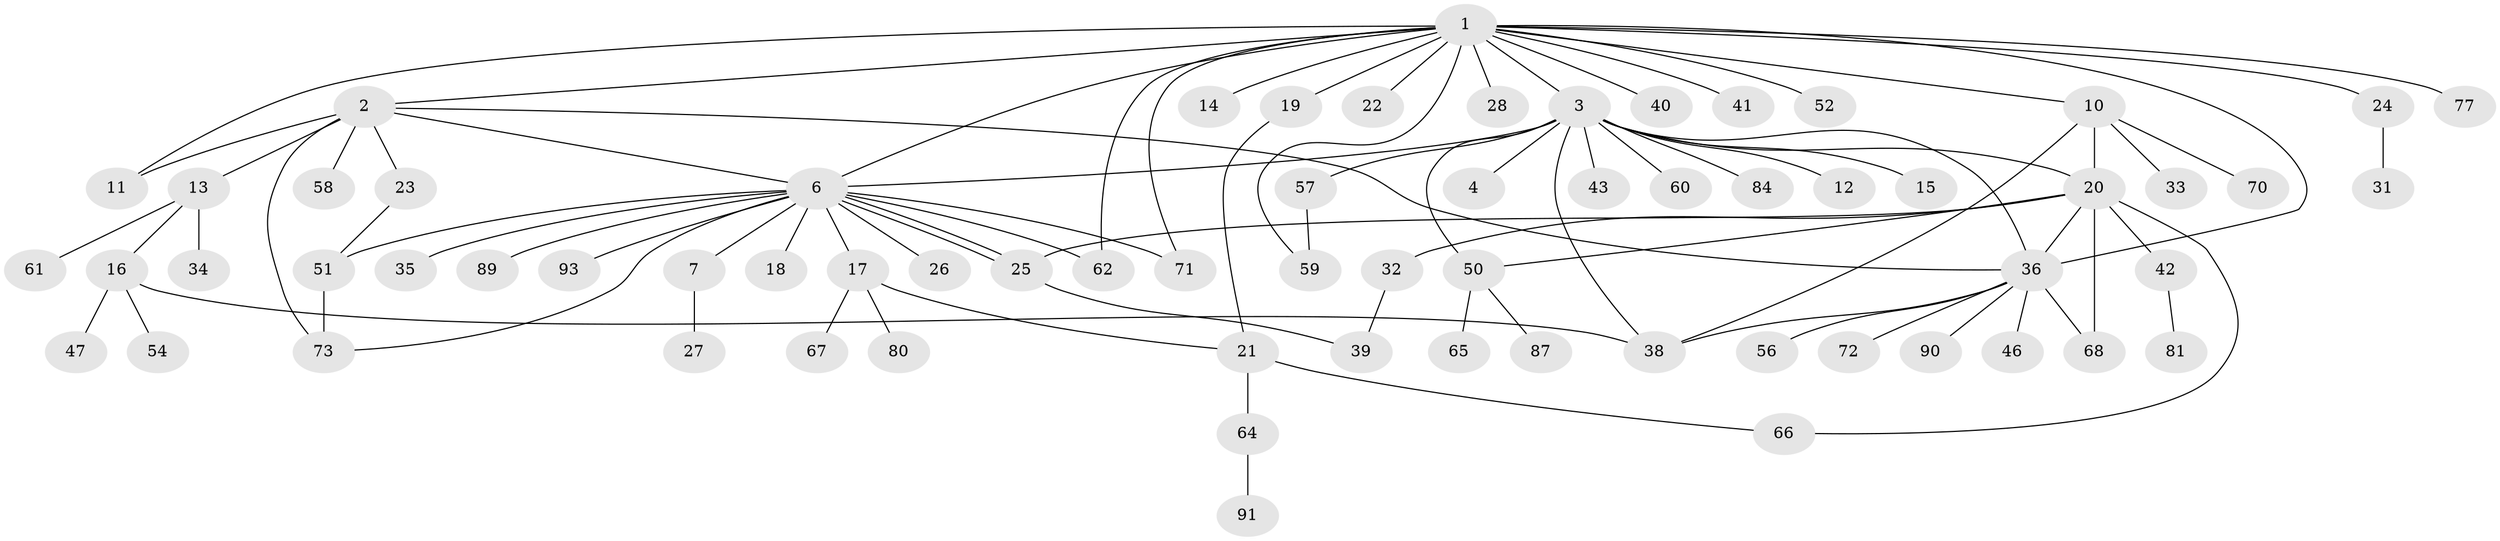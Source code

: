 // original degree distribution, {18: 0.010638297872340425, 5: 0.09574468085106383, 14: 0.010638297872340425, 1: 0.5425531914893617, 15: 0.010638297872340425, 2: 0.1702127659574468, 3: 0.07446808510638298, 6: 0.02127659574468085, 4: 0.0425531914893617, 7: 0.02127659574468085}
// Generated by graph-tools (version 1.1) at 2025/41/03/06/25 10:41:47]
// undirected, 68 vertices, 90 edges
graph export_dot {
graph [start="1"]
  node [color=gray90,style=filled];
  1 [super="+9"];
  2 [super="+5"];
  3 [super="+94"];
  4;
  6 [super="+8"];
  7;
  10 [super="+37"];
  11 [super="+69"];
  12;
  13 [super="+79"];
  14;
  15;
  16 [super="+74"];
  17 [super="+29"];
  18;
  19 [super="+48"];
  20 [super="+30"];
  21 [super="+49"];
  22;
  23 [super="+45"];
  24 [super="+83"];
  25 [super="+85"];
  26;
  27 [super="+75"];
  28;
  31 [super="+44"];
  32 [super="+63"];
  33;
  34;
  35;
  36 [super="+55"];
  38 [super="+86"];
  39;
  40;
  41;
  42;
  43;
  46;
  47;
  50;
  51 [super="+53"];
  52;
  54;
  56;
  57 [super="+78"];
  58;
  59 [super="+82"];
  60;
  61;
  62 [super="+92"];
  64 [super="+88"];
  65;
  66;
  67;
  68;
  70;
  71;
  72;
  73 [super="+76"];
  77;
  80;
  81;
  84;
  87;
  89;
  90;
  91;
  93;
  1 -- 2;
  1 -- 3;
  1 -- 6;
  1 -- 10;
  1 -- 14;
  1 -- 22;
  1 -- 24;
  1 -- 28;
  1 -- 40;
  1 -- 41;
  1 -- 52;
  1 -- 71;
  1 -- 77;
  1 -- 36;
  1 -- 19;
  1 -- 59;
  1 -- 62;
  1 -- 11;
  2 -- 6;
  2 -- 36;
  2 -- 58;
  2 -- 23;
  2 -- 73;
  2 -- 11;
  2 -- 13;
  3 -- 4;
  3 -- 6;
  3 -- 12;
  3 -- 15;
  3 -- 20;
  3 -- 36 [weight=2];
  3 -- 38;
  3 -- 43;
  3 -- 57;
  3 -- 60;
  3 -- 84;
  3 -- 50;
  6 -- 7;
  6 -- 17;
  6 -- 18;
  6 -- 25;
  6 -- 25;
  6 -- 35;
  6 -- 51;
  6 -- 71;
  6 -- 89;
  6 -- 93;
  6 -- 62;
  6 -- 73;
  6 -- 26;
  7 -- 27;
  10 -- 20;
  10 -- 33;
  10 -- 38;
  10 -- 70;
  13 -- 16;
  13 -- 34;
  13 -- 61;
  16 -- 38;
  16 -- 47;
  16 -- 54;
  17 -- 21;
  17 -- 67;
  17 -- 80;
  19 -- 21;
  20 -- 25;
  20 -- 32;
  20 -- 42;
  20 -- 50;
  20 -- 66;
  20 -- 36;
  20 -- 68;
  21 -- 64;
  21 -- 66;
  23 -- 51;
  24 -- 31;
  25 -- 39;
  32 -- 39;
  36 -- 46;
  36 -- 56;
  36 -- 72;
  36 -- 68;
  36 -- 38;
  36 -- 90;
  42 -- 81;
  50 -- 65;
  50 -- 87;
  51 -- 73;
  57 -- 59;
  64 -- 91;
}
